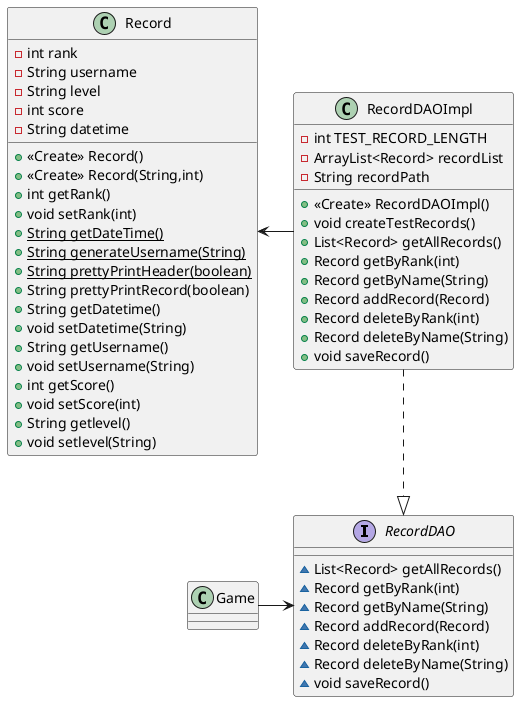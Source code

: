 @startuml
interface RecordDAO {
~ List<Record> getAllRecords()
~ Record getByRank(int)
~ Record getByName(String)
~ Record addRecord(Record)
~ Record deleteByRank(int)
~ Record deleteByName(String)
~ void saveRecord()
}
class Record {
- int rank
- String username
- String level
- int score
- String datetime
+ <<Create>> Record()
+ <<Create>> Record(String,int)
+ int getRank()
+ void setRank(int)
+ {static} String getDateTime()
+ {static} String generateUsername(String)
+ {static} String prettyPrintHeader(boolean)
+ String prettyPrintRecord(boolean)
+ String getDatetime()
+ void setDatetime(String)
+ String getUsername()
+ void setUsername(String)
+ int getScore()
+ void setScore(int)
+ String getlevel()
+ void setlevel(String)
}
class RecordDAOImpl {
- int TEST_RECORD_LENGTH
- ArrayList<Record> recordList
- String recordPath
+ <<Create>> RecordDAOImpl()
+ void createTestRecords()
+ List<Record> getAllRecords()
+ Record getByRank(int)
+ Record getByName(String)
+ Record addRecord(Record)
+ Record deleteByRank(int)
+ Record deleteByName(String)
+ void saveRecord()
}

Game -> RecordDAO
Record <- RecordDAOImpl
RecordDAOImpl ..|> RecordDAO
@enduml